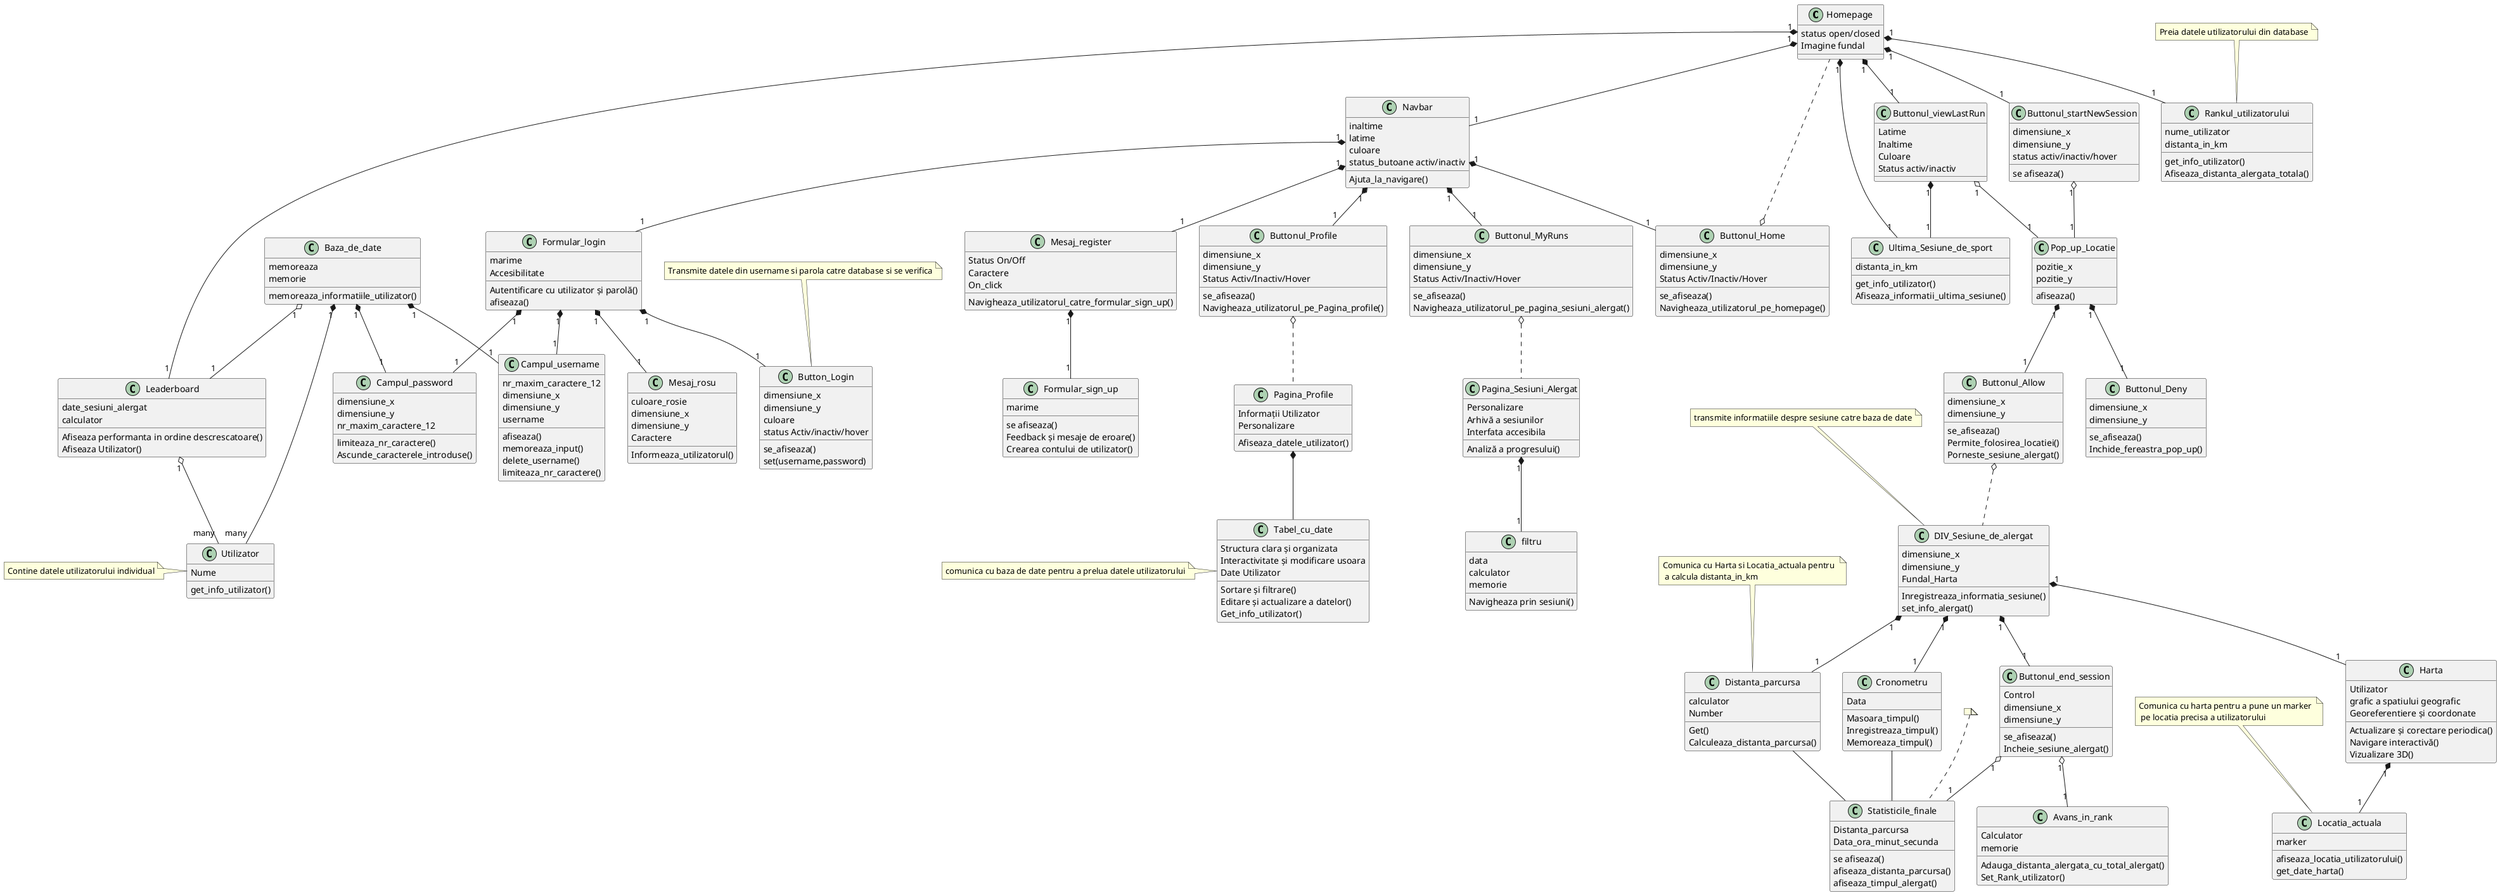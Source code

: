 @startuml
'https://plantuml.com/class-diagram

class Homepage{
status open/closed
Imagine fundal


}

class Leaderboard{
date_sesiuni_alergat
calculator

Afiseaza performanta in ordine descrescatoare()
Afiseaza Utilizator()
}


class Utilizator {
Nume

get_info_utilizator()
}
note left :Contine datele utilizatorului individual


class Navbar{
inaltime
latime
culoare
status_butoane activ/inactiv
Ajuta_la_navigare()

}

class Formular_login{
marime
Accesibilitate
Autentificare cu utilizator și parolă()
afiseaza()
}

class Formular_sign_up{
marime
se afiseaza()
Feedback și mesaje de eroare()
Crearea contului de utilizator()

}

class Campul_username{
nr_maxim_caractere_12
dimensiune_x
dimensiune_y
username
afiseaza()
memoreaza_input()
delete_username()
limiteaza_nr_caractere()
}

class Campul_password{
dimensiune_x
dimensiune_y
nr_maxim_caractere_12
limiteaza_nr_caractere()
Ascunde_caracterele_introduse()
}


class Button_Login {
dimensiune_x
dimensiune_y
culoare
status Activ/inactiv/hover
se_afiseaza()
set(username,password)

}
note top:Transmite datele din username si parola catre database si se verifica


class Rankul_utilizatorului{
nume_utilizator
distanta_in_km
get_info_utilizator()
Afiseaza_distanta_alergata_totala()
}
note top:Preia datele utilizatorului din database

class Ultima_Sesiune_de_sport{
distanta_in_km
get_info_utilizator()
Afiseaza_informatii_ultima_sesiune()
}

class Buttonul_viewLastRun{
Latime
Inaltime
Culoare
Status activ/inactiv
}




class DIV_Sesiune_de_alergat{
dimensiune_x
dimensiune_y
Fundal_Harta
Inregistreaza_informatia_sesiune()
set_info_alergat()
}
note top : transmite informatiile despre sesiune catre baza de date


class Buttonul_startNewSession{
dimensiune_x
dimensiune_y
status activ/inactiv/hover
se afiseaza()
}

class Mesaj_rosu{
culoare_rosie
dimensiune_x
dimensiune_y
Caractere
Informeaza_utilizatorul()
}



class Pop_up_Locatie {
pozitie_x
pozitie_y

afiseaza()
}

class Buttonul_Allow {
dimensiune_x
dimensiune_y
se_afiseaza()
Permite_folosirea_locatiei()
Porneste_sesiune_alergat()
}

class Buttonul_Deny{
dimensiune_x
dimensiune_y
se_afiseaza()
Inchide_fereastra_pop_up()
}


class Locatia_actuala {
marker
afiseaza_locatia_utilizatorului()
get_date_harta()
}
note top: Comunica cu harta pentru a pune un marker \n pe locatia precisa a utilizatorului

class Cronometru {
Data
Masoara_timpul()
Inregistreaza_timpul()
Memoreaza_timpul()

}

class Baza_de_date{
memoreaza
memorie
memoreaza_informatiile_utilizator()
}

class Distanta_parcursa {
calculator
Number
Get()
Calculeaza_distanta_parcursa()
}
note top: Comunica cu Harta si Locatia_actuala pentru \n a calcula distanta_in_km

class Buttonul_end_session {
Control
dimensiune_x
dimensiune_y
se_afiseaza()
Incheie_sesiune_alergat()
}

class Statisticile_finale {
Distanta_parcursa
Data_ora_minut_secunda
se afiseaza()
afiseaza_distanta_parcursa()
afiseaza_timpul_alergat()
}
note top:


class Avans_in_rank {
Calculator
memorie
Adauga_distanta_alergata_cu_total_alergat()
Set_Rank_utilizator()
}

class Buttonul_Home {
dimensiune_x
dimensiune_y
Status Activ/Inactiv/Hover
se_afiseaza()
Navigheaza_utilizatorul_pe_homepage()
}

class Buttonul_MyRuns {
dimensiune_x
dimensiune_y
Status Activ/Inactiv/Hover
se_afiseaza()
Navigheaza_utilizatorul_pe_pagina_sesiuni_alergat()

}

class Buttonul_Profile {
dimensiune_x
dimensiune_y
Status Activ/Inactiv/Hover
se_afiseaza()
Navigheaza_utilizatorul_pe_Pagina_profile()
}

class Pagina_Sesiuni_Alergat {
Personalizare
Arhivă a sesiunilor
Interfata accesibila
Analiză a progresului()
}

class filtru {
data
calculator
memorie
Navigheaza prin sesiuni()
}


class Mesaj_register {
Status On/Off
Caractere
On_click
Navigheaza_utilizatorul_catre_formular_sign_up()
}

class Harta {
Utilizator
grafic a spatiului geografic
Georeferentiere și coordonate
Actualizare și corectare periodica()
Navigare interactivă()
Vizualizare 3D()

}





class Pagina_Profile {
Informații Utilizator
Personalizare
Afiseaza_datele_utilizator()

}

class Tabel_cu_date {
Structura clara și organizata
Interactivitate și modificare usoara
Date Utilizator
Sortare și filtrare()
Editare și actualizare a datelor()
Get_info_utilizator()
}
note left: comunica cu baza de date pentru a prelua datele utilizatorului






Homepage "1"*-- "1" Leaderboard
Homepage "1"*-- "1"Navbar
Navbar "1"*-- "1"Formular_login
Navbar "1"*-- "1"Mesaj_register
Mesaj_register "1"*-- "1"Formular_sign_up
Leaderboard"1" o-- "many"Utilizator
Baza_de_date"1" o-- "1" Leaderboard
Baza_de_date"1" *-- "many" Utilizator

Baza_de_date "1" *-- "1" Campul_username
Baza_de_date "1" *-- "1" Campul_password
Formular_login"1" *--"1" Campul_username
Formular_login"1" *-- "1"Campul_password
Formular_login "1"*-- "1"Button_Login
Formular_login "1"*-- "1"Mesaj_rosu




Homepage "1"*-- "1"Rankul_utilizatorului
Homepage "1"*-- "1"Ultima_Sesiune_de_sport
Buttonul_viewLastRun"1" *-- "1"Ultima_Sesiune_de_sport
Homepage"1" *--"1" Buttonul_viewLastRun
Homepage"1" *-- "1"Buttonul_startNewSession

Buttonul_viewLastRun"1" o-- "1"Pop_up_Locatie

Buttonul_startNewSession "1" o-- "1"Pop_up_Locatie

Pop_up_Locatie "1"*-- "1"Buttonul_Allow
Pop_up_Locatie "1"*-- "1"Buttonul_Deny

Buttonul_Allow  o.. DIV_Sesiune_de_alergat

DIV_Sesiune_de_alergat "1"*-- "1"Harta
Harta"1" *-- "1"Locatia_actuala
DIV_Sesiune_de_alergat "1"*-- "1"Cronometru
DIV_Sesiune_de_alergat "1"*-- "1"Distanta_parcursa
DIV_Sesiune_de_alergat"1" *-- "1"Buttonul_end_session
Buttonul_end_session "1" o-- "1"Statisticile_finale
Buttonul_end_session"1" o--"1" Avans_in_rank

Navbar"1" *--"1" Buttonul_Home
Navbar "1"*-- "1"Buttonul_MyRuns
Navbar"1" *-- "1"Buttonul_Profile
Buttonul_MyRuns  o.. Pagina_Sesiuni_Alergat
Pagina_Sesiuni_Alergat"1" *--"1" filtru
Buttonul_Home o.. Homepage
Buttonul_Profile o.. Pagina_Profile
Pagina_Profile *-- Tabel_cu_date
Distanta_parcursa -- Statisticile_finale
Cronometru -- Statisticile_finale





@enduml